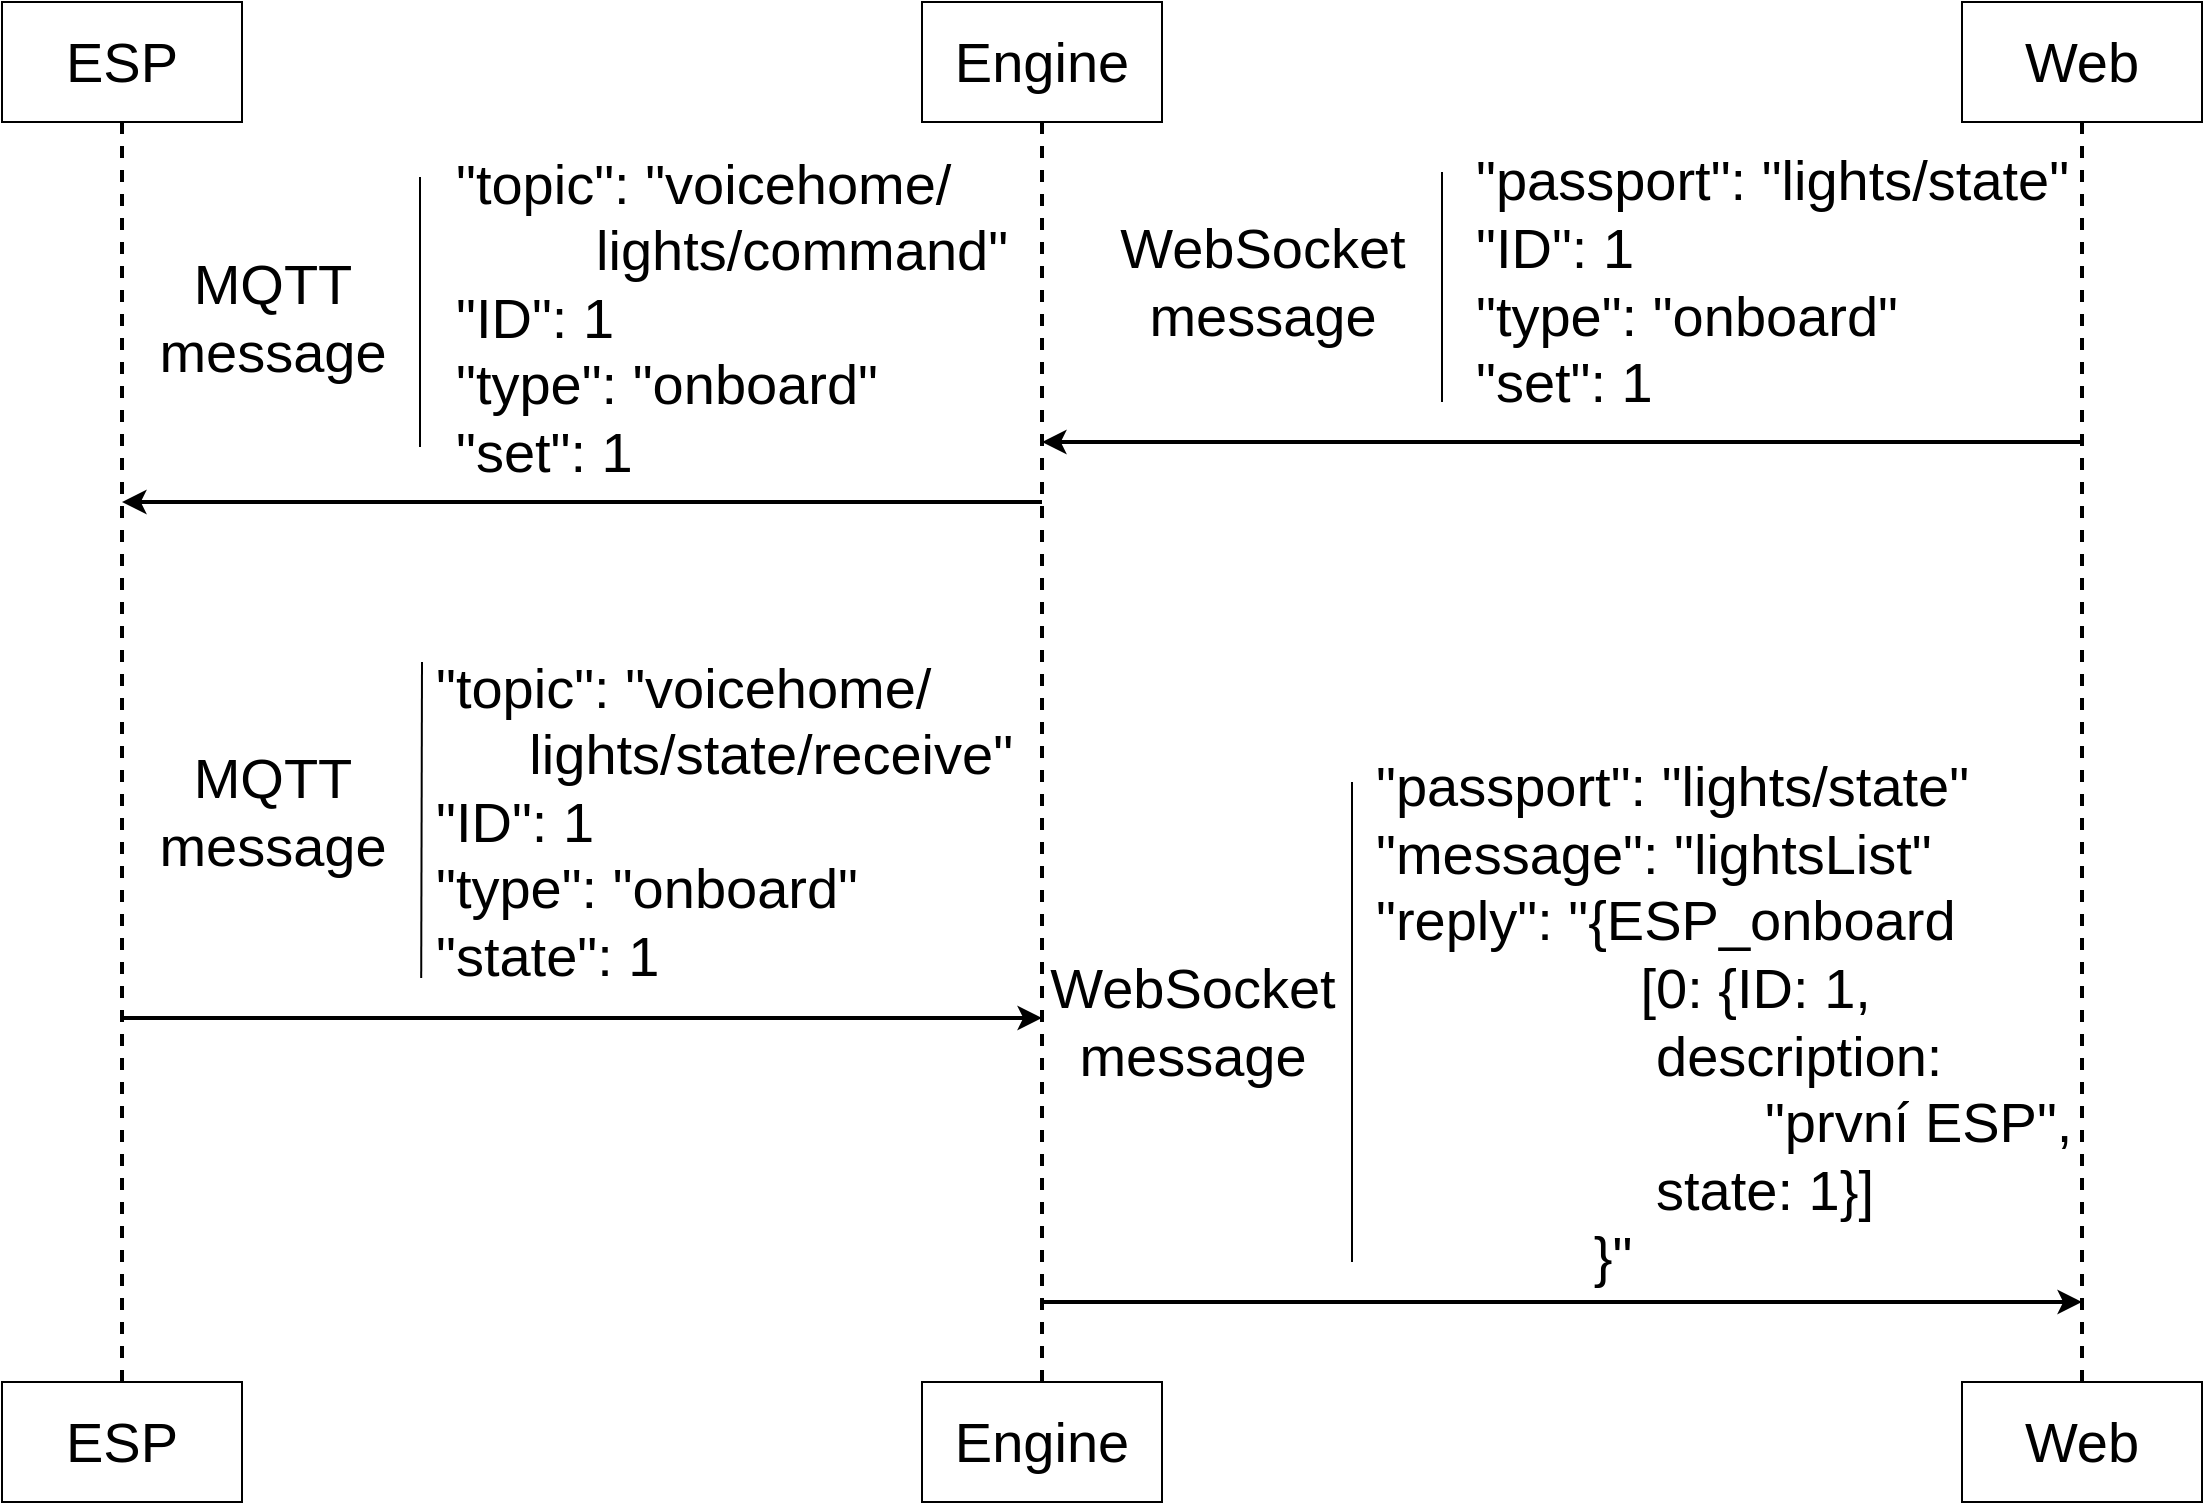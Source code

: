 <mxfile version="14.6.13" type="device"><diagram id="EF39OI3jvtyji1zzOPNc" name="Page-1"><mxGraphModel dx="1710" dy="908" grid="1" gridSize="10" guides="1" tooltips="1" connect="1" arrows="1" fold="1" page="1" pageScale="1" pageWidth="827" pageHeight="1169" math="0" shadow="0"><root><mxCell id="0"/><mxCell id="1" parent="0"/><mxCell id="O94F7O-aIh1FAtlYCuMq-1" value="ESP" style="rounded=0;whiteSpace=wrap;html=1;fontSize=28;" vertex="1" parent="1"><mxGeometry x="440" y="230" width="120" height="60" as="geometry"/></mxCell><mxCell id="O94F7O-aIh1FAtlYCuMq-2" value="Engine" style="rounded=0;whiteSpace=wrap;html=1;fontSize=28;" vertex="1" parent="1"><mxGeometry x="900" y="230" width="120" height="60" as="geometry"/></mxCell><mxCell id="O94F7O-aIh1FAtlYCuMq-3" value="Web" style="rounded=0;whiteSpace=wrap;html=1;fontSize=28;" vertex="1" parent="1"><mxGeometry x="1420" y="230" width="120" height="60" as="geometry"/></mxCell><mxCell id="O94F7O-aIh1FAtlYCuMq-4" value="" style="endArrow=none;dashed=1;html=1;entryX=0.5;entryY=1;entryDx=0;entryDy=0;fontSize=28;strokeWidth=2;" edge="1" parent="1" target="O94F7O-aIh1FAtlYCuMq-1"><mxGeometry width="50" height="50" relative="1" as="geometry"><mxPoint x="500" y="920" as="sourcePoint"/><mxPoint x="540" y="390" as="targetPoint"/><Array as="points"><mxPoint x="500" y="620"/></Array></mxGeometry></mxCell><mxCell id="O94F7O-aIh1FAtlYCuMq-5" value="" style="endArrow=none;dashed=1;html=1;entryX=0.5;entryY=1;entryDx=0;entryDy=0;fontSize=28;strokeWidth=2;" edge="1" parent="1" target="O94F7O-aIh1FAtlYCuMq-2"><mxGeometry width="50" height="50" relative="1" as="geometry"><mxPoint x="960" y="920" as="sourcePoint"/><mxPoint x="959.5" y="297" as="targetPoint"/></mxGeometry></mxCell><mxCell id="O94F7O-aIh1FAtlYCuMq-6" value="" style="endArrow=none;dashed=1;html=1;entryX=0.5;entryY=1;entryDx=0;entryDy=0;fontSize=28;strokeWidth=2;" edge="1" parent="1" target="O94F7O-aIh1FAtlYCuMq-3"><mxGeometry width="50" height="50" relative="1" as="geometry"><mxPoint x="1480" y="920" as="sourcePoint"/><mxPoint x="1480" y="370" as="targetPoint"/></mxGeometry></mxCell><mxCell id="O94F7O-aIh1FAtlYCuMq-7" value="" style="endArrow=classic;html=1;strokeWidth=2;fontSize=28;" edge="1" parent="1"><mxGeometry width="50" height="50" relative="1" as="geometry"><mxPoint x="1480" y="450" as="sourcePoint"/><mxPoint x="960" y="450" as="targetPoint"/></mxGeometry></mxCell><mxCell id="O94F7O-aIh1FAtlYCuMq-8" value="&quot;passport&quot;: &quot;lights/state&quot;&lt;br style=&quot;font-size: 28px;&quot;&gt;&quot;ID&quot;: 1&lt;br style=&quot;font-size: 28px;&quot;&gt;&quot;type&quot;: &quot;onboard&quot;&lt;br style=&quot;font-size: 28px;&quot;&gt;&quot;set&quot;: 1" style="text;html=1;align=left;verticalAlign=middle;resizable=0;points=[];autosize=1;strokeColor=none;fontSize=28;" vertex="1" parent="1"><mxGeometry x="1175" y="300" width="310" height="140" as="geometry"/></mxCell><mxCell id="O94F7O-aIh1FAtlYCuMq-9" value="WebSocket&lt;br style=&quot;font-size: 28px;&quot;&gt;message" style="text;html=1;align=center;verticalAlign=middle;resizable=0;points=[];autosize=1;strokeColor=none;fontSize=28;" vertex="1" parent="1"><mxGeometry x="990" y="335" width="160" height="70" as="geometry"/></mxCell><mxCell id="O94F7O-aIh1FAtlYCuMq-10" value="" style="endArrow=none;html=1;fontSize=28;strokeWidth=1;" edge="1" parent="1"><mxGeometry width="50" height="50" relative="1" as="geometry"><mxPoint x="1160" y="430" as="sourcePoint"/><mxPoint x="1160" y="315" as="targetPoint"/></mxGeometry></mxCell><mxCell id="O94F7O-aIh1FAtlYCuMq-11" value="" style="endArrow=classic;html=1;strokeWidth=2;fontSize=28;" edge="1" parent="1"><mxGeometry width="50" height="50" relative="1" as="geometry"><mxPoint x="960" y="480" as="sourcePoint"/><mxPoint x="500" y="480" as="targetPoint"/></mxGeometry></mxCell><mxCell id="O94F7O-aIh1FAtlYCuMq-12" value="&quot;topic&quot;: &quot;voicehome/&lt;br&gt;&amp;nbsp; &amp;nbsp; &amp;nbsp; &amp;nbsp; &amp;nbsp;lights/command&quot;&lt;br style=&quot;font-size: 28px&quot;&gt;&quot;ID&quot;: 1&lt;br style=&quot;font-size: 28px&quot;&gt;&quot;type&quot;: &quot;onboard&quot;&lt;br style=&quot;font-size: 28px&quot;&gt;&quot;set&quot;: 1" style="text;html=1;align=left;verticalAlign=middle;resizable=0;points=[];autosize=1;strokeColor=none;fontSize=28;" vertex="1" parent="1"><mxGeometry x="665" y="297.5" width="290" height="180" as="geometry"/></mxCell><mxCell id="O94F7O-aIh1FAtlYCuMq-13" value="MQTT&lt;br style=&quot;font-size: 28px;&quot;&gt;message" style="text;html=1;align=center;verticalAlign=middle;resizable=0;points=[];autosize=1;strokeColor=none;fontSize=28;" vertex="1" parent="1"><mxGeometry x="510" y="352.5" width="130" height="70" as="geometry"/></mxCell><mxCell id="O94F7O-aIh1FAtlYCuMq-14" value="" style="endArrow=none;html=1;fontSize=28;strokeWidth=1;" edge="1" parent="1"><mxGeometry width="50" height="50" relative="1" as="geometry"><mxPoint x="649" y="452.5" as="sourcePoint"/><mxPoint x="649.0" y="317.5" as="targetPoint"/></mxGeometry></mxCell><mxCell id="O94F7O-aIh1FAtlYCuMq-15" value="" style="endArrow=classic;html=1;strokeWidth=2;fontSize=28;" edge="1" parent="1"><mxGeometry width="50" height="50" relative="1" as="geometry"><mxPoint x="500" y="738" as="sourcePoint"/><mxPoint x="960" y="738" as="targetPoint"/></mxGeometry></mxCell><mxCell id="O94F7O-aIh1FAtlYCuMq-16" value="&quot;topic&quot;: &quot;voicehome/&lt;br&gt;&amp;nbsp; &amp;nbsp; &amp;nbsp; lights/state/receive&quot;&lt;br style=&quot;font-size: 28px&quot;&gt;&quot;ID&quot;: 1&lt;br style=&quot;font-size: 28px&quot;&gt;&quot;type&quot;: &quot;onboard&quot;&lt;br style=&quot;font-size: 28px&quot;&gt;&quot;state&quot;: 1" style="text;html=1;align=left;verticalAlign=middle;resizable=0;points=[];autosize=1;strokeColor=none;fontSize=28;" vertex="1" parent="1"><mxGeometry x="655" y="550" width="300" height="180" as="geometry"/></mxCell><mxCell id="O94F7O-aIh1FAtlYCuMq-17" value="MQTT&lt;br style=&quot;font-size: 28px;&quot;&gt;message" style="text;html=1;align=center;verticalAlign=middle;resizable=0;points=[];autosize=1;strokeColor=none;fontSize=28;" vertex="1" parent="1"><mxGeometry x="510" y="600" width="130" height="70" as="geometry"/></mxCell><mxCell id="O94F7O-aIh1FAtlYCuMq-18" value="" style="endArrow=none;html=1;fontSize=28;strokeWidth=1;" edge="1" parent="1"><mxGeometry width="50" height="50" relative="1" as="geometry"><mxPoint x="649.6" y="718" as="sourcePoint"/><mxPoint x="650" y="560" as="targetPoint"/></mxGeometry></mxCell><mxCell id="O94F7O-aIh1FAtlYCuMq-19" value="" style="endArrow=classic;html=1;strokeWidth=2;fontSize=28;" edge="1" parent="1"><mxGeometry width="50" height="50" relative="1" as="geometry"><mxPoint x="960" y="880" as="sourcePoint"/><mxPoint x="1480" y="880" as="targetPoint"/></mxGeometry></mxCell><mxCell id="O94F7O-aIh1FAtlYCuMq-20" value="&quot;passport&quot;: &quot;lights/state&quot;&lt;br style=&quot;font-size: 28px&quot;&gt;&quot;message&quot;: &quot;lightsList&quot;&lt;br style=&quot;font-size: 28px&quot;&gt;&quot;reply&quot;: &quot;{ESP_onboard &lt;br&gt;&amp;nbsp; &amp;nbsp; &amp;nbsp; &amp;nbsp; &amp;nbsp; &amp;nbsp; &amp;nbsp; &amp;nbsp; &amp;nbsp;[0: {ID: 1, &lt;br style=&quot;font-size: 28px&quot;&gt;&amp;nbsp; &amp;nbsp; &amp;nbsp; &amp;nbsp; &amp;nbsp; &amp;nbsp; &amp;nbsp; &amp;nbsp; &amp;nbsp; description: &lt;br&gt;&amp;nbsp; &amp;nbsp; &amp;nbsp; &amp;nbsp; &amp;nbsp; &amp;nbsp; &amp;nbsp; &amp;nbsp; &amp;nbsp; &amp;nbsp; &amp;nbsp; &amp;nbsp; &amp;nbsp;&quot;první ESP&quot;, &lt;br style=&quot;font-size: 28px&quot;&gt;&amp;nbsp; &amp;nbsp; &amp;nbsp; &amp;nbsp; &amp;nbsp; &amp;nbsp; &amp;nbsp; &amp;nbsp; &amp;nbsp; state: 1}]&lt;br&gt;&amp;nbsp; &amp;nbsp; &amp;nbsp; &amp;nbsp; &amp;nbsp; &amp;nbsp; &amp;nbsp; }&quot;" style="text;html=1;align=left;verticalAlign=middle;resizable=0;points=[];autosize=1;strokeColor=none;fontSize=28;" vertex="1" parent="1"><mxGeometry x="1125" y="600" width="360" height="280" as="geometry"/></mxCell><mxCell id="O94F7O-aIh1FAtlYCuMq-21" value="WebSocket&lt;br style=&quot;font-size: 28px;&quot;&gt;message" style="text;html=1;align=center;verticalAlign=middle;resizable=0;points=[];autosize=1;strokeColor=none;fontSize=28;" vertex="1" parent="1"><mxGeometry x="955" y="705" width="160" height="70" as="geometry"/></mxCell><mxCell id="O94F7O-aIh1FAtlYCuMq-22" value="" style="endArrow=none;html=1;fontSize=28;strokeWidth=1;" edge="1" parent="1"><mxGeometry width="50" height="50" relative="1" as="geometry"><mxPoint x="1115" y="860" as="sourcePoint"/><mxPoint x="1115" y="620" as="targetPoint"/></mxGeometry></mxCell><mxCell id="O94F7O-aIh1FAtlYCuMq-23" value="ESP" style="rounded=0;whiteSpace=wrap;html=1;fontSize=28;" vertex="1" parent="1"><mxGeometry x="440" y="920" width="120" height="60" as="geometry"/></mxCell><mxCell id="O94F7O-aIh1FAtlYCuMq-24" value="Engine" style="rounded=0;whiteSpace=wrap;html=1;fontSize=28;" vertex="1" parent="1"><mxGeometry x="900" y="920" width="120" height="60" as="geometry"/></mxCell><mxCell id="O94F7O-aIh1FAtlYCuMq-25" value="Web" style="rounded=0;whiteSpace=wrap;html=1;fontSize=28;" vertex="1" parent="1"><mxGeometry x="1420" y="920" width="120" height="60" as="geometry"/></mxCell></root></mxGraphModel></diagram></mxfile>